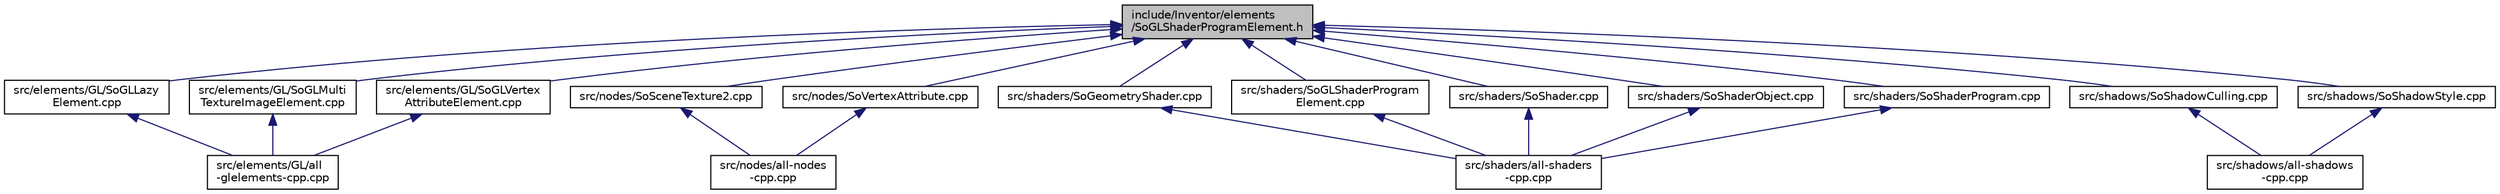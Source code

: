 digraph "include/Inventor/elements/SoGLShaderProgramElement.h"
{
 // LATEX_PDF_SIZE
  edge [fontname="Helvetica",fontsize="10",labelfontname="Helvetica",labelfontsize="10"];
  node [fontname="Helvetica",fontsize="10",shape=record];
  Node1 [label="include/Inventor/elements\l/SoGLShaderProgramElement.h",height=0.2,width=0.4,color="black", fillcolor="grey75", style="filled", fontcolor="black",tooltip=" "];
  Node1 -> Node2 [dir="back",color="midnightblue",fontsize="10",style="solid",fontname="Helvetica"];
  Node2 [label="src/elements/GL/SoGLLazy\lElement.cpp",height=0.2,width=0.4,color="black", fillcolor="white", style="filled",URL="$SoGLLazyElement_8cpp.html",tooltip=" "];
  Node2 -> Node3 [dir="back",color="midnightblue",fontsize="10",style="solid",fontname="Helvetica"];
  Node3 [label="src/elements/GL/all\l-glelements-cpp.cpp",height=0.2,width=0.4,color="black", fillcolor="white", style="filled",URL="$all-glelements-cpp_8cpp.html",tooltip=" "];
  Node1 -> Node4 [dir="back",color="midnightblue",fontsize="10",style="solid",fontname="Helvetica"];
  Node4 [label="src/elements/GL/SoGLMulti\lTextureImageElement.cpp",height=0.2,width=0.4,color="black", fillcolor="white", style="filled",URL="$SoGLMultiTextureImageElement_8cpp.html",tooltip=" "];
  Node4 -> Node3 [dir="back",color="midnightblue",fontsize="10",style="solid",fontname="Helvetica"];
  Node1 -> Node5 [dir="back",color="midnightblue",fontsize="10",style="solid",fontname="Helvetica"];
  Node5 [label="src/elements/GL/SoGLVertex\lAttributeElement.cpp",height=0.2,width=0.4,color="black", fillcolor="white", style="filled",URL="$SoGLVertexAttributeElement_8cpp.html",tooltip=" "];
  Node5 -> Node3 [dir="back",color="midnightblue",fontsize="10",style="solid",fontname="Helvetica"];
  Node1 -> Node6 [dir="back",color="midnightblue",fontsize="10",style="solid",fontname="Helvetica"];
  Node6 [label="src/nodes/SoSceneTexture2.cpp",height=0.2,width=0.4,color="black", fillcolor="white", style="filled",URL="$SoSceneTexture2_8cpp.html",tooltip=" "];
  Node6 -> Node7 [dir="back",color="midnightblue",fontsize="10",style="solid",fontname="Helvetica"];
  Node7 [label="src/nodes/all-nodes\l-cpp.cpp",height=0.2,width=0.4,color="black", fillcolor="white", style="filled",URL="$all-nodes-cpp_8cpp.html",tooltip=" "];
  Node1 -> Node8 [dir="back",color="midnightblue",fontsize="10",style="solid",fontname="Helvetica"];
  Node8 [label="src/nodes/SoVertexAttribute.cpp",height=0.2,width=0.4,color="black", fillcolor="white", style="filled",URL="$SoVertexAttribute_8cpp.html",tooltip=" "];
  Node8 -> Node7 [dir="back",color="midnightblue",fontsize="10",style="solid",fontname="Helvetica"];
  Node1 -> Node9 [dir="back",color="midnightblue",fontsize="10",style="solid",fontname="Helvetica"];
  Node9 [label="src/shaders/SoGeometryShader.cpp",height=0.2,width=0.4,color="black", fillcolor="white", style="filled",URL="$SoGeometryShader_8cpp.html",tooltip=" "];
  Node9 -> Node10 [dir="back",color="midnightblue",fontsize="10",style="solid",fontname="Helvetica"];
  Node10 [label="src/shaders/all-shaders\l-cpp.cpp",height=0.2,width=0.4,color="black", fillcolor="white", style="filled",URL="$all-shaders-cpp_8cpp.html",tooltip=" "];
  Node1 -> Node11 [dir="back",color="midnightblue",fontsize="10",style="solid",fontname="Helvetica"];
  Node11 [label="src/shaders/SoGLShaderProgram\lElement.cpp",height=0.2,width=0.4,color="black", fillcolor="white", style="filled",URL="$SoGLShaderProgramElement_8cpp.html",tooltip=" "];
  Node11 -> Node10 [dir="back",color="midnightblue",fontsize="10",style="solid",fontname="Helvetica"];
  Node1 -> Node12 [dir="back",color="midnightblue",fontsize="10",style="solid",fontname="Helvetica"];
  Node12 [label="src/shaders/SoShader.cpp",height=0.2,width=0.4,color="black", fillcolor="white", style="filled",URL="$SoShader_8cpp.html",tooltip=" "];
  Node12 -> Node10 [dir="back",color="midnightblue",fontsize="10",style="solid",fontname="Helvetica"];
  Node1 -> Node13 [dir="back",color="midnightblue",fontsize="10",style="solid",fontname="Helvetica"];
  Node13 [label="src/shaders/SoShaderObject.cpp",height=0.2,width=0.4,color="black", fillcolor="white", style="filled",URL="$SoShaderObject_8cpp.html",tooltip=" "];
  Node13 -> Node10 [dir="back",color="midnightblue",fontsize="10",style="solid",fontname="Helvetica"];
  Node1 -> Node14 [dir="back",color="midnightblue",fontsize="10",style="solid",fontname="Helvetica"];
  Node14 [label="src/shaders/SoShaderProgram.cpp",height=0.2,width=0.4,color="black", fillcolor="white", style="filled",URL="$SoShaderProgram_8cpp.html",tooltip=" "];
  Node14 -> Node10 [dir="back",color="midnightblue",fontsize="10",style="solid",fontname="Helvetica"];
  Node1 -> Node15 [dir="back",color="midnightblue",fontsize="10",style="solid",fontname="Helvetica"];
  Node15 [label="src/shadows/SoShadowCulling.cpp",height=0.2,width=0.4,color="black", fillcolor="white", style="filled",URL="$SoShadowCulling_8cpp.html",tooltip=" "];
  Node15 -> Node16 [dir="back",color="midnightblue",fontsize="10",style="solid",fontname="Helvetica"];
  Node16 [label="src/shadows/all-shadows\l-cpp.cpp",height=0.2,width=0.4,color="black", fillcolor="white", style="filled",URL="$all-shadows-cpp_8cpp.html",tooltip=" "];
  Node1 -> Node17 [dir="back",color="midnightblue",fontsize="10",style="solid",fontname="Helvetica"];
  Node17 [label="src/shadows/SoShadowStyle.cpp",height=0.2,width=0.4,color="black", fillcolor="white", style="filled",URL="$SoShadowStyle_8cpp.html",tooltip=" "];
  Node17 -> Node16 [dir="back",color="midnightblue",fontsize="10",style="solid",fontname="Helvetica"];
}

